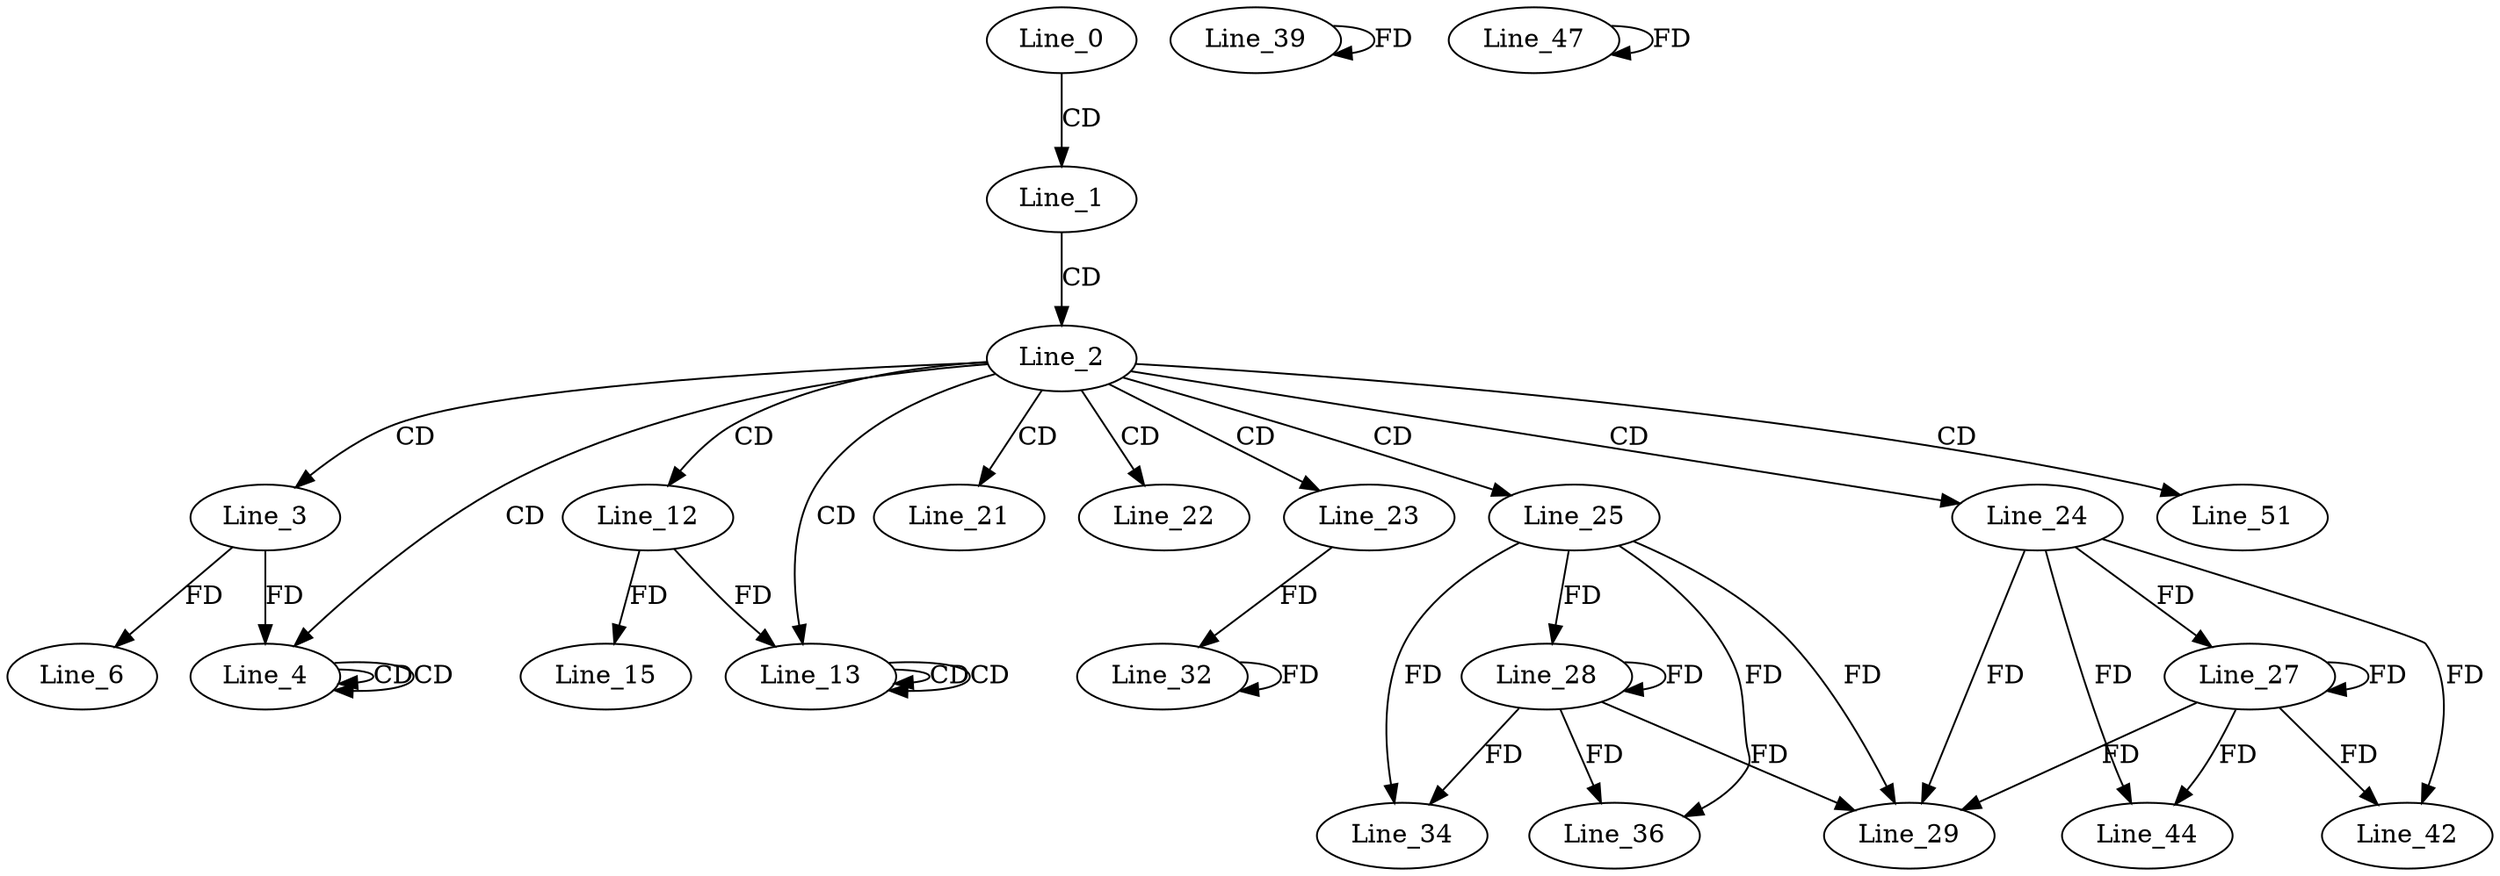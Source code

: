 digraph G {
  Line_0;
  Line_1;
  Line_2;
  Line_3;
  Line_4;
  Line_4;
  Line_4;
  Line_6;
  Line_12;
  Line_13;
  Line_13;
  Line_13;
  Line_15;
  Line_21;
  Line_22;
  Line_23;
  Line_24;
  Line_25;
  Line_27;
  Line_27;
  Line_28;
  Line_28;
  Line_29;
  Line_29;
  Line_32;
  Line_34;
  Line_36;
  Line_39;
  Line_42;
  Line_44;
  Line_47;
  Line_51;
  Line_0 -> Line_1 [ label="CD" ];
  Line_1 -> Line_2 [ label="CD" ];
  Line_2 -> Line_3 [ label="CD" ];
  Line_2 -> Line_4 [ label="CD" ];
  Line_4 -> Line_4 [ label="CD" ];
  Line_4 -> Line_4 [ label="CD" ];
  Line_3 -> Line_4 [ label="FD" ];
  Line_3 -> Line_6 [ label="FD" ];
  Line_2 -> Line_12 [ label="CD" ];
  Line_2 -> Line_13 [ label="CD" ];
  Line_13 -> Line_13 [ label="CD" ];
  Line_13 -> Line_13 [ label="CD" ];
  Line_12 -> Line_13 [ label="FD" ];
  Line_12 -> Line_15 [ label="FD" ];
  Line_2 -> Line_21 [ label="CD" ];
  Line_2 -> Line_22 [ label="CD" ];
  Line_2 -> Line_23 [ label="CD" ];
  Line_2 -> Line_24 [ label="CD" ];
  Line_2 -> Line_25 [ label="CD" ];
  Line_24 -> Line_27 [ label="FD" ];
  Line_27 -> Line_27 [ label="FD" ];
  Line_25 -> Line_28 [ label="FD" ];
  Line_28 -> Line_28 [ label="FD" ];
  Line_25 -> Line_29 [ label="FD" ];
  Line_28 -> Line_29 [ label="FD" ];
  Line_24 -> Line_29 [ label="FD" ];
  Line_27 -> Line_29 [ label="FD" ];
  Line_23 -> Line_32 [ label="FD" ];
  Line_32 -> Line_32 [ label="FD" ];
  Line_25 -> Line_34 [ label="FD" ];
  Line_28 -> Line_34 [ label="FD" ];
  Line_25 -> Line_36 [ label="FD" ];
  Line_28 -> Line_36 [ label="FD" ];
  Line_39 -> Line_39 [ label="FD" ];
  Line_24 -> Line_42 [ label="FD" ];
  Line_27 -> Line_42 [ label="FD" ];
  Line_24 -> Line_44 [ label="FD" ];
  Line_27 -> Line_44 [ label="FD" ];
  Line_47 -> Line_47 [ label="FD" ];
  Line_2 -> Line_51 [ label="CD" ];
}
